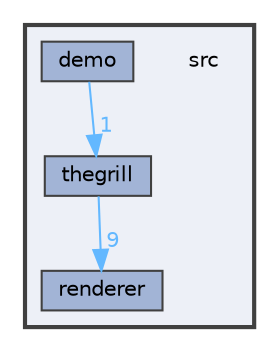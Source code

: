 digraph "src"
{
 // LATEX_PDF_SIZE
  bgcolor="transparent";
  edge [fontname=Helvetica,fontsize=10,labelfontname=Helvetica,labelfontsize=10];
  node [fontname=Helvetica,fontsize=10,shape=box,height=0.2,width=0.4];
  compound=true
  subgraph clusterdir_68267d1309a1af8e8297ef4c3efbcdba {
    graph [ bgcolor="#edf0f7", pencolor="grey25", label="", fontname=Helvetica,fontsize=10 style="filled,bold", URL="dir_68267d1309a1af8e8297ef4c3efbcdba.html",tooltip=""]
    dir_68267d1309a1af8e8297ef4c3efbcdba [shape=plaintext, label="src"];
  dir_ea2db1c5c9ef405bfa9ccf9d4f68ec9b [label="demo", fillcolor="#a2b4d6", color="grey25", style="filled", URL="dir_ea2db1c5c9ef405bfa9ccf9d4f68ec9b.html",tooltip=""];
  dir_7bc5e25958a2fb25a8561f3aa0def6c5 [label="renderer", fillcolor="#a2b4d6", color="grey25", style="filled", URL="dir_7bc5e25958a2fb25a8561f3aa0def6c5.html",tooltip=""];
  dir_89bdfe00eb1a948b334ef87df51a4ae0 [label="thegrill", fillcolor="#a2b4d6", color="grey25", style="filled", URL="dir_89bdfe00eb1a948b334ef87df51a4ae0.html",tooltip=""];
  }
  dir_ea2db1c5c9ef405bfa9ccf9d4f68ec9b->dir_89bdfe00eb1a948b334ef87df51a4ae0 [headlabel="1", labeldistance=1.5 headhref="dir_000000_000003.html" href="dir_000000_000003.html" color="steelblue1" fontcolor="steelblue1"];
  dir_89bdfe00eb1a948b334ef87df51a4ae0->dir_7bc5e25958a2fb25a8561f3aa0def6c5 [headlabel="9", labeldistance=1.5 headhref="dir_000003_000001.html" href="dir_000003_000001.html" color="steelblue1" fontcolor="steelblue1"];
}
